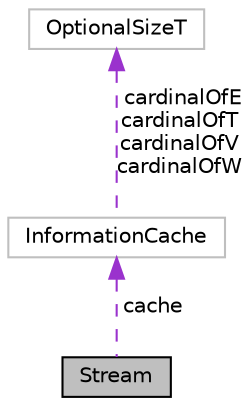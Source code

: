 digraph "Stream"
{
 // LATEX_PDF_SIZE
  edge [fontname="Helvetica",fontsize="10",labelfontname="Helvetica",labelfontsize="10"];
  node [fontname="Helvetica",fontsize="10",shape=record];
  Node1 [label="Stream",height=0.2,width=0.4,color="black", fillcolor="grey75", style="filled", fontcolor="black",tooltip=" "];
  Node2 -> Node1 [dir="back",color="darkorchid3",fontsize="10",style="dashed",label=" cache" ];
  Node2 [label="InformationCache",height=0.2,width=0.4,color="grey75", fillcolor="white", style="filled",URL="$structInformationCache.html",tooltip=" "];
  Node3 -> Node2 [dir="back",color="darkorchid3",fontsize="10",style="dashed",label=" cardinalOfE\ncardinalOfT\ncardinalOfV\ncardinalOfW" ];
  Node3 [label="OptionalSizeT",height=0.2,width=0.4,color="grey75", fillcolor="white", style="filled",URL="$structOptionalSizeT.html",tooltip=" "];
}
